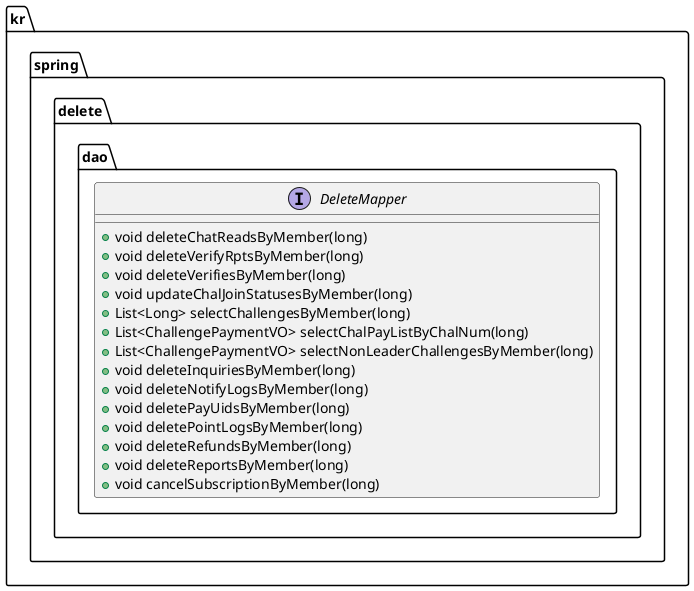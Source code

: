 @startuml
interface kr.spring.delete.dao.DeleteMapper {
+ void deleteChatReadsByMember(long)
+ void deleteVerifyRptsByMember(long)
+ void deleteVerifiesByMember(long)
+ void updateChalJoinStatusesByMember(long)
+ List<Long> selectChallengesByMember(long)
+ List<ChallengePaymentVO> selectChalPayListByChalNum(long)
+ List<ChallengePaymentVO> selectNonLeaderChallengesByMember(long)
+ void deleteInquiriesByMember(long)
+ void deleteNotifyLogsByMember(long)
+ void deletePayUidsByMember(long)
+ void deletePointLogsByMember(long)
+ void deleteRefundsByMember(long)
+ void deleteReportsByMember(long)
+ void cancelSubscriptionByMember(long)
}

@enduml